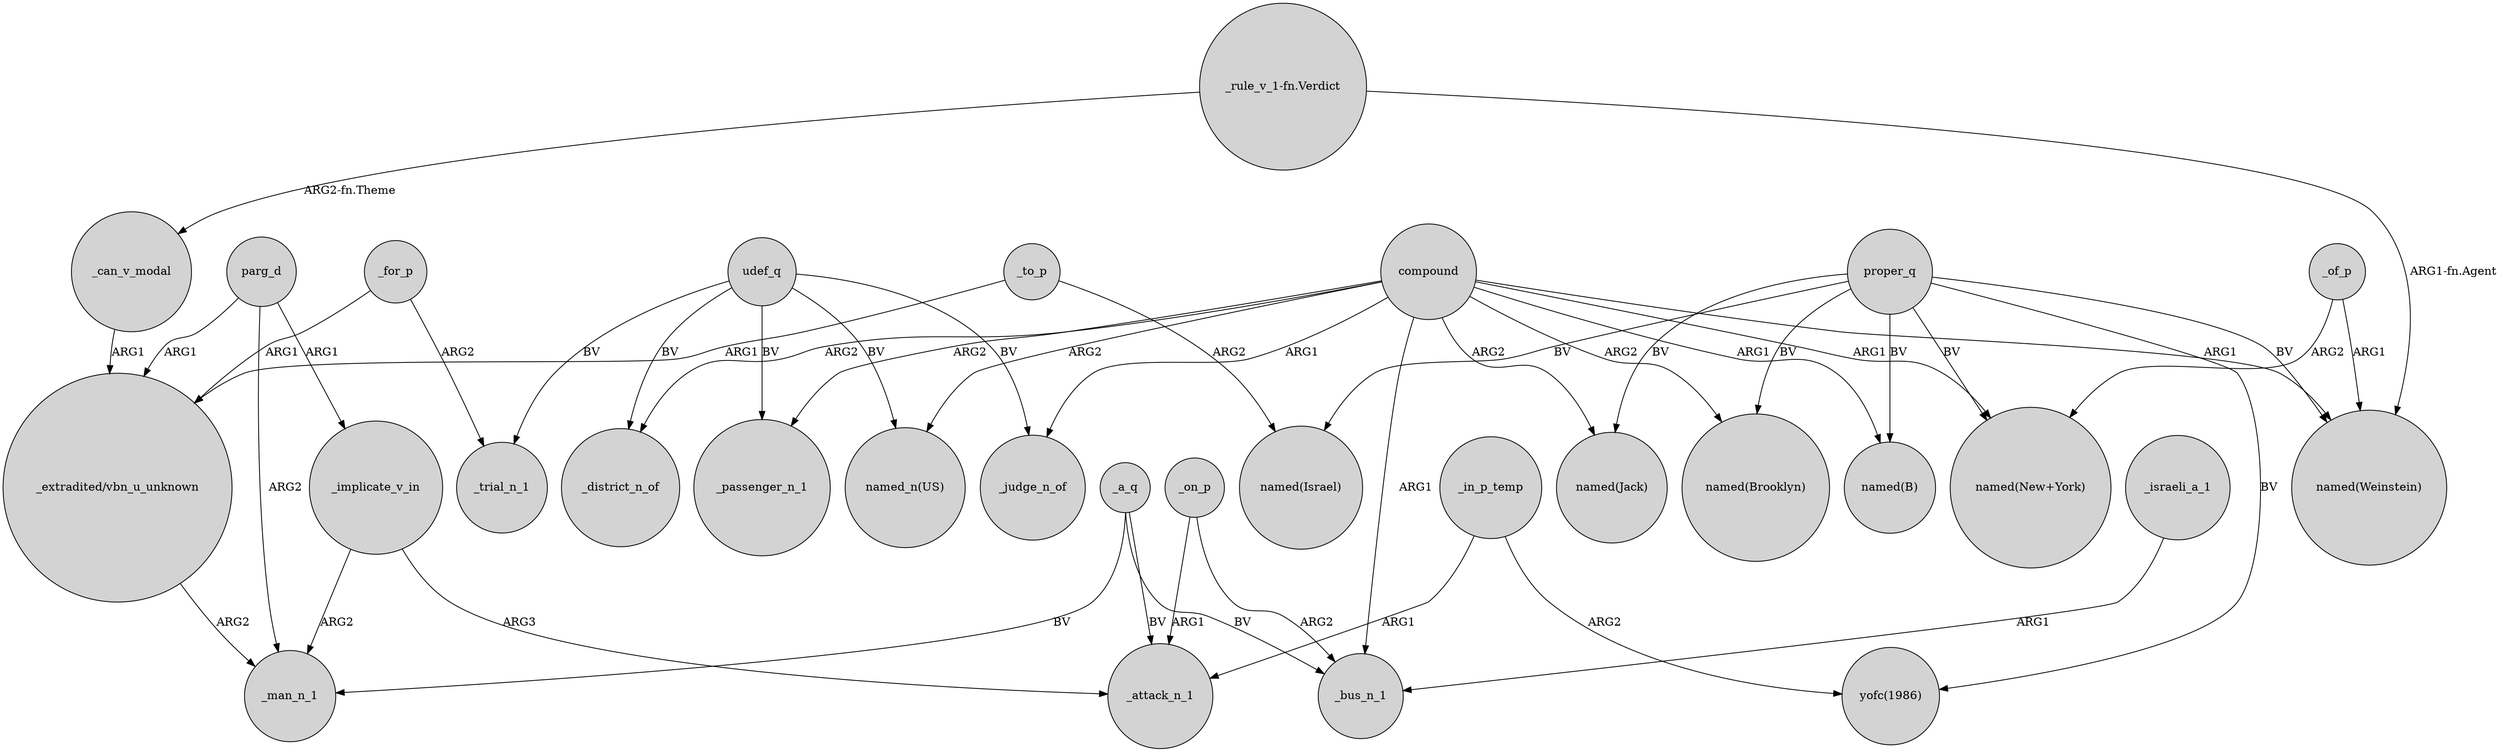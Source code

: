 digraph {
	node [shape=circle style=filled]
	compound -> _passenger_n_1 [label=ARG2]
	parg_d -> "_extradited/vbn_u_unknown" [label=ARG1]
	_of_p -> "named(New+York)" [label=ARG2]
	_of_p -> "named(Weinstein)" [label=ARG1]
	compound -> _bus_n_1 [label=ARG1]
	udef_q -> "named_n(US)" [label=BV]
	_in_p_temp -> "yofc(1986)" [label=ARG2]
	_to_p -> "_extradited/vbn_u_unknown" [label=ARG1]
	_for_p -> "_extradited/vbn_u_unknown" [label=ARG1]
	compound -> "named(Brooklyn)" [label=ARG2]
	proper_q -> "named(New+York)" [label=BV]
	_implicate_v_in -> _man_n_1 [label=ARG2]
	_a_q -> _attack_n_1 [label=BV]
	_on_p -> _attack_n_1 [label=ARG1]
	proper_q -> "named(B)" [label=BV]
	_a_q -> _bus_n_1 [label=BV]
	compound -> "named_n(US)" [label=ARG2]
	udef_q -> _passenger_n_1 [label=BV]
	udef_q -> _judge_n_of [label=BV]
	compound -> "named(Jack)" [label=ARG2]
	compound -> _judge_n_of [label=ARG1]
	parg_d -> _implicate_v_in [label=ARG1]
	_in_p_temp -> _attack_n_1 [label=ARG1]
	_to_p -> "named(Israel)" [label=ARG2]
	_can_v_modal -> "_extradited/vbn_u_unknown" [label=ARG1]
	proper_q -> "named(Weinstein)" [label=BV]
	compound -> _district_n_of [label=ARG2]
	udef_q -> _trial_n_1 [label=BV]
	_a_q -> _man_n_1 [label=BV]
	compound -> "named(New+York)" [label=ARG1]
	compound -> "named(Weinstein)" [label=ARG1]
	proper_q -> "yofc(1986)" [label=BV]
	"_extradited/vbn_u_unknown" -> _man_n_1 [label=ARG2]
	proper_q -> "named(Jack)" [label=BV]
	proper_q -> "named(Israel)" [label=BV]
	compound -> "named(B)" [label=ARG1]
	parg_d -> _man_n_1 [label=ARG2]
	_on_p -> _bus_n_1 [label=ARG2]
	"_rule_v_1-fn.Verdict" -> _can_v_modal [label="ARG2-fn.Theme"]
	udef_q -> _district_n_of [label=BV]
	"_rule_v_1-fn.Verdict" -> "named(Weinstein)" [label="ARG1-fn.Agent"]
	_for_p -> _trial_n_1 [label=ARG2]
	_israeli_a_1 -> _bus_n_1 [label=ARG1]
	_implicate_v_in -> _attack_n_1 [label=ARG3]
	proper_q -> "named(Brooklyn)" [label=BV]
}
